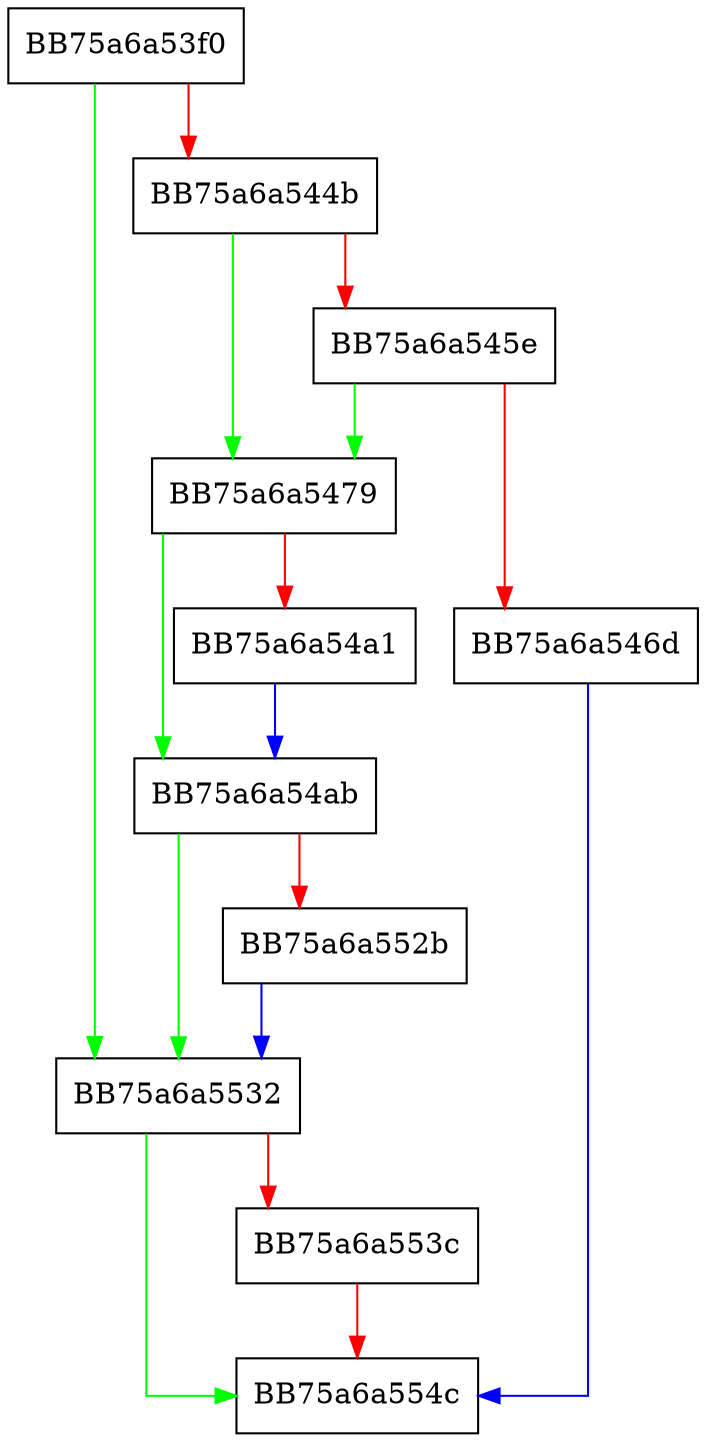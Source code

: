 digraph allocate {
  node [shape="box"];
  graph [splines=ortho];
  BB75a6a53f0 -> BB75a6a5532 [color="green"];
  BB75a6a53f0 -> BB75a6a544b [color="red"];
  BB75a6a544b -> BB75a6a5479 [color="green"];
  BB75a6a544b -> BB75a6a545e [color="red"];
  BB75a6a545e -> BB75a6a5479 [color="green"];
  BB75a6a545e -> BB75a6a546d [color="red"];
  BB75a6a546d -> BB75a6a554c [color="blue"];
  BB75a6a5479 -> BB75a6a54ab [color="green"];
  BB75a6a5479 -> BB75a6a54a1 [color="red"];
  BB75a6a54a1 -> BB75a6a54ab [color="blue"];
  BB75a6a54ab -> BB75a6a5532 [color="green"];
  BB75a6a54ab -> BB75a6a552b [color="red"];
  BB75a6a552b -> BB75a6a5532 [color="blue"];
  BB75a6a5532 -> BB75a6a554c [color="green"];
  BB75a6a5532 -> BB75a6a553c [color="red"];
  BB75a6a553c -> BB75a6a554c [color="red"];
}